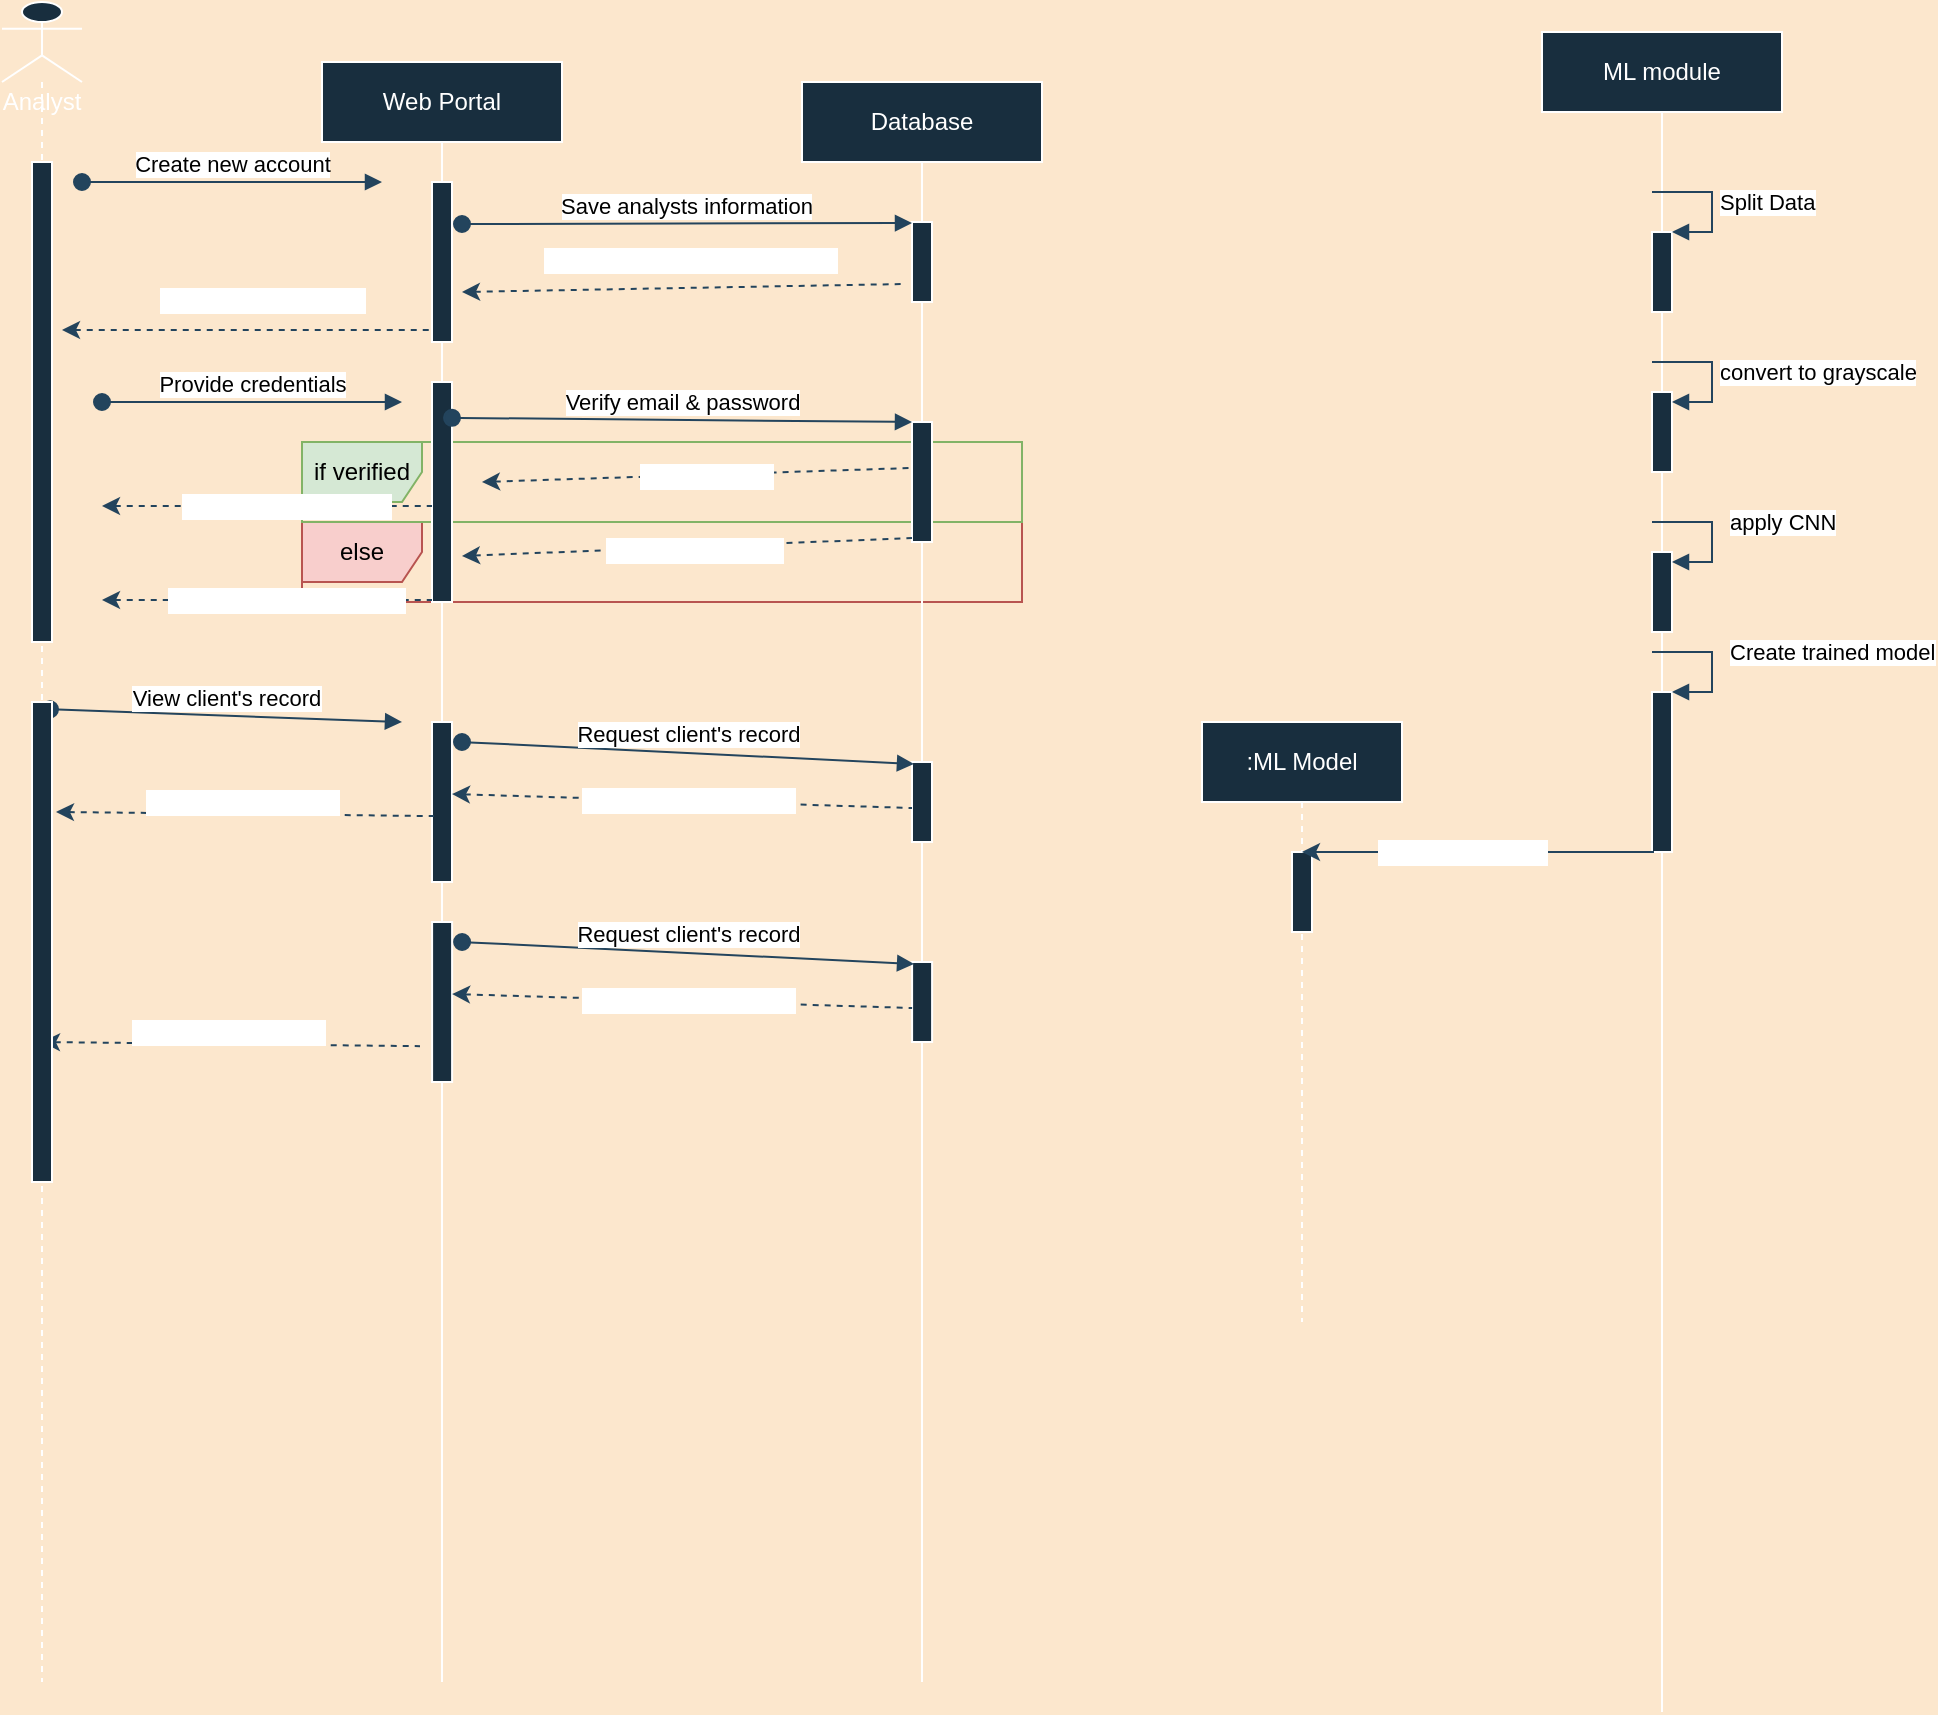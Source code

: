 <mxfile version="16.0.0" type="github">
  <diagram id="rJHmTFbt23OQRNdXKMWi" name="Page-1">
    <mxGraphModel dx="1102" dy="614" grid="1" gridSize="10" guides="1" tooltips="1" connect="1" arrows="1" fold="1" page="1" pageScale="1" pageWidth="850" pageHeight="1100" background="#FCE7CD" math="0" shadow="0">
      <root>
        <mxCell id="0" />
        <mxCell id="1" parent="0" />
        <mxCell id="On6_evThupUvLIn3l62g-30" value="else" style="shape=umlFrame;whiteSpace=wrap;html=1;rounded=0;sketch=0;strokeColor=#b85450;fillColor=#f8cecc;" vertex="1" parent="1">
          <mxGeometry x="190" y="340" width="360" height="40" as="geometry" />
        </mxCell>
        <mxCell id="On6_evThupUvLIn3l62g-29" value="if verified" style="shape=umlFrame;whiteSpace=wrap;html=1;rounded=0;sketch=0;strokeColor=#82b366;fillColor=#d5e8d4;" vertex="1" parent="1">
          <mxGeometry x="190" y="300" width="360" height="40" as="geometry" />
        </mxCell>
        <mxCell id="On6_evThupUvLIn3l62g-2" value="Web Portal" style="shape=umlLifeline;perimeter=lifelinePerimeter;whiteSpace=wrap;html=1;container=1;collapsible=0;recursiveResize=0;outlineConnect=0;lifelineDashed=0;fillColor=#182E3E;strokeColor=#FFFFFF;fontColor=#FFFFFF;" vertex="1" parent="1">
          <mxGeometry x="200" y="110" width="120" height="810" as="geometry" />
        </mxCell>
        <mxCell id="On6_evThupUvLIn3l62g-10" value="" style="html=1;points=[];perimeter=orthogonalPerimeter;rounded=0;sketch=0;fontColor=#FFFFFF;strokeColor=#FFFFFF;fillColor=#182E3E;" vertex="1" parent="On6_evThupUvLIn3l62g-2">
          <mxGeometry x="55" y="60" width="10" height="80" as="geometry" />
        </mxCell>
        <mxCell id="On6_evThupUvLIn3l62g-21" value="" style="html=1;points=[];perimeter=orthogonalPerimeter;rounded=0;sketch=0;fontColor=#FFFFFF;strokeColor=#FFFFFF;fillColor=#182E3E;" vertex="1" parent="On6_evThupUvLIn3l62g-2">
          <mxGeometry x="55" y="160" width="10" height="110" as="geometry" />
        </mxCell>
        <mxCell id="On6_evThupUvLIn3l62g-40" value="" style="html=1;points=[];perimeter=orthogonalPerimeter;rounded=0;sketch=0;fontColor=#FFFFFF;strokeColor=#FFFFFF;fillColor=#182E3E;" vertex="1" parent="On6_evThupUvLIn3l62g-2">
          <mxGeometry x="55" y="330" width="10" height="80" as="geometry" />
        </mxCell>
        <mxCell id="On6_evThupUvLIn3l62g-41" value="View client&#39;s record" style="html=1;verticalAlign=bottom;startArrow=oval;startFill=1;endArrow=block;startSize=8;rounded=1;sketch=0;strokeColor=#23445D;curved=0;exitX=0.6;exitY=0.421;exitDx=0;exitDy=0;exitPerimeter=0;" edge="1" parent="On6_evThupUvLIn3l62g-2" source="On6_evThupUvLIn3l62g-3">
          <mxGeometry width="60" relative="1" as="geometry">
            <mxPoint x="-110" y="330" as="sourcePoint" />
            <mxPoint x="40" y="330" as="targetPoint" />
          </mxGeometry>
        </mxCell>
        <mxCell id="On6_evThupUvLIn3l62g-78" value="" style="html=1;points=[];perimeter=orthogonalPerimeter;rounded=0;sketch=0;fontColor=#FFFFFF;strokeColor=#FFFFFF;fillColor=#182E3E;" vertex="1" parent="On6_evThupUvLIn3l62g-2">
          <mxGeometry x="55.05" y="430" width="10" height="80" as="geometry" />
        </mxCell>
        <mxCell id="On6_evThupUvLIn3l62g-87" value="" style="endArrow=none;dashed=1;html=1;rounded=1;sketch=0;strokeColor=#23445D;curved=0;startArrow=classic;startFill=1;entryX=0.1;entryY=0.588;entryDx=0;entryDy=0;entryPerimeter=0;exitX=1.2;exitY=0.229;exitDx=0;exitDy=0;exitPerimeter=0;" edge="1" parent="On6_evThupUvLIn3l62g-2">
          <mxGeometry width="50" height="50" relative="1" as="geometry">
            <mxPoint x="-140" y="490" as="sourcePoint" />
            <mxPoint x="49" y="492.08" as="targetPoint" />
          </mxGeometry>
        </mxCell>
        <mxCell id="On6_evThupUvLIn3l62g-88" value="Display clients table" style="edgeLabel;html=1;align=center;verticalAlign=middle;resizable=0;points=[];fontColor=#FFFFFF;" vertex="1" connectable="0" parent="On6_evThupUvLIn3l62g-87">
          <mxGeometry x="-0.204" y="-4" relative="1" as="geometry">
            <mxPoint x="18" y="-10" as="offset" />
          </mxGeometry>
        </mxCell>
        <mxCell id="On6_evThupUvLIn3l62g-3" value="Analyst" style="shape=umlLifeline;participant=umlActor;perimeter=lifelinePerimeter;whiteSpace=wrap;html=1;container=1;collapsible=0;recursiveResize=0;verticalAlign=top;spacingTop=36;outlineConnect=0;rounded=0;sketch=0;fontColor=#FFFFFF;strokeColor=#FFFFFF;fillColor=#182E3E;" vertex="1" parent="1">
          <mxGeometry x="40" y="80" width="40" height="840" as="geometry" />
        </mxCell>
        <mxCell id="On6_evThupUvLIn3l62g-6" value="" style="html=1;points=[];perimeter=orthogonalPerimeter;rounded=0;sketch=0;fontColor=#FFFFFF;strokeColor=#FFFFFF;fillColor=#182E3E;" vertex="1" parent="On6_evThupUvLIn3l62g-3">
          <mxGeometry x="15" y="80" width="10" height="240" as="geometry" />
        </mxCell>
        <mxCell id="On6_evThupUvLIn3l62g-39" value="" style="html=1;points=[];perimeter=orthogonalPerimeter;rounded=0;sketch=0;fontColor=#FFFFFF;strokeColor=#FFFFFF;fillColor=#182E3E;" vertex="1" parent="On6_evThupUvLIn3l62g-3">
          <mxGeometry x="15" y="350" width="10" height="240" as="geometry" />
        </mxCell>
        <mxCell id="On6_evThupUvLIn3l62g-4" value="ML module" style="shape=umlLifeline;perimeter=lifelinePerimeter;whiteSpace=wrap;html=1;container=1;collapsible=0;recursiveResize=0;outlineConnect=0;lifelineDashed=0;fillColor=#182E3E;strokeColor=#FFFFFF;fontColor=#FFFFFF;" vertex="1" parent="1">
          <mxGeometry x="810" y="95" width="120" height="840" as="geometry" />
        </mxCell>
        <mxCell id="On6_evThupUvLIn3l62g-47" value="" style="html=1;points=[];perimeter=orthogonalPerimeter;rounded=0;sketch=0;fontColor=#FFFFFF;strokeColor=#FFFFFF;fillColor=#182E3E;" vertex="1" parent="On6_evThupUvLIn3l62g-4">
          <mxGeometry x="55" y="100" width="10" height="40" as="geometry" />
        </mxCell>
        <mxCell id="On6_evThupUvLIn3l62g-49" value="" style="html=1;points=[];perimeter=orthogonalPerimeter;rounded=0;sketch=0;fontColor=#FFFFFF;strokeColor=#FFFFFF;fillColor=#182E3E;" vertex="1" parent="On6_evThupUvLIn3l62g-4">
          <mxGeometry x="55" y="180" width="10" height="40" as="geometry" />
        </mxCell>
        <mxCell id="On6_evThupUvLIn3l62g-52" value="" style="html=1;points=[];perimeter=orthogonalPerimeter;rounded=0;sketch=0;fontColor=#FFFFFF;strokeColor=#FFFFFF;fillColor=#182E3E;" vertex="1" parent="On6_evThupUvLIn3l62g-4">
          <mxGeometry x="55" y="260" width="10" height="40" as="geometry" />
        </mxCell>
        <mxCell id="On6_evThupUvLIn3l62g-55" value="" style="html=1;points=[];perimeter=orthogonalPerimeter;rounded=0;sketch=0;fontColor=#FFFFFF;strokeColor=#FFFFFF;fillColor=#182E3E;" vertex="1" parent="On6_evThupUvLIn3l62g-4">
          <mxGeometry x="55" y="330" width="10" height="80" as="geometry" />
        </mxCell>
        <mxCell id="On6_evThupUvLIn3l62g-57" value="Create trained model" style="edgeStyle=orthogonalEdgeStyle;html=1;align=left;spacingLeft=2;endArrow=block;rounded=0;entryX=1;entryY=0;sketch=0;strokeColor=#23445D;elbow=vertical;" edge="1" parent="On6_evThupUvLIn3l62g-4">
          <mxGeometry x="-0.143" y="5" relative="1" as="geometry">
            <mxPoint x="55" y="310" as="sourcePoint" />
            <Array as="points">
              <mxPoint x="85" y="310" />
              <mxPoint x="85" y="330" />
            </Array>
            <mxPoint x="65" y="330" as="targetPoint" />
            <mxPoint as="offset" />
          </mxGeometry>
        </mxCell>
        <mxCell id="On6_evThupUvLIn3l62g-54" value="apply CNN" style="edgeStyle=orthogonalEdgeStyle;html=1;align=left;spacingLeft=2;endArrow=block;rounded=0;entryX=1;entryY=0;sketch=0;strokeColor=#23445D;elbow=vertical;" edge="1" parent="On6_evThupUvLIn3l62g-4">
          <mxGeometry x="-0.143" y="5" relative="1" as="geometry">
            <mxPoint x="55" y="245" as="sourcePoint" />
            <Array as="points">
              <mxPoint x="85" y="245" />
              <mxPoint x="85" y="265" />
            </Array>
            <mxPoint x="65" y="265" as="targetPoint" />
            <mxPoint as="offset" />
          </mxGeometry>
        </mxCell>
        <mxCell id="On6_evThupUvLIn3l62g-59" value="Split Data" style="edgeStyle=orthogonalEdgeStyle;html=1;align=left;spacingLeft=2;endArrow=block;rounded=0;entryX=1;entryY=0;sketch=0;strokeColor=#23445D;elbow=vertical;" edge="1" parent="On6_evThupUvLIn3l62g-4">
          <mxGeometry relative="1" as="geometry">
            <mxPoint x="55" y="80" as="sourcePoint" />
            <Array as="points">
              <mxPoint x="85" y="80" />
            </Array>
            <mxPoint x="65" y="100" as="targetPoint" />
          </mxGeometry>
        </mxCell>
        <mxCell id="On6_evThupUvLIn3l62g-5" value="Database" style="shape=umlLifeline;perimeter=lifelinePerimeter;whiteSpace=wrap;html=1;container=1;collapsible=0;recursiveResize=0;outlineConnect=0;lifelineDashed=0;fillColor=#182E3E;strokeColor=#FFFFFF;fontColor=#FFFFFF;" vertex="1" parent="1">
          <mxGeometry x="440" y="120" width="120" height="800" as="geometry" />
        </mxCell>
        <mxCell id="On6_evThupUvLIn3l62g-11" value="" style="html=1;points=[];perimeter=orthogonalPerimeter;rounded=0;sketch=0;fontColor=#FFFFFF;strokeColor=#FFFFFF;fillColor=#182E3E;" vertex="1" parent="On6_evThupUvLIn3l62g-5">
          <mxGeometry x="55" y="70" width="10" height="40" as="geometry" />
        </mxCell>
        <mxCell id="On6_evThupUvLIn3l62g-23" value="" style="html=1;points=[];perimeter=orthogonalPerimeter;rounded=0;sketch=0;fontColor=#FFFFFF;strokeColor=#FFFFFF;fillColor=#182E3E;" vertex="1" parent="On6_evThupUvLIn3l62g-5">
          <mxGeometry x="55" y="170" width="10" height="60" as="geometry" />
        </mxCell>
        <mxCell id="On6_evThupUvLIn3l62g-25" value="" style="endArrow=none;dashed=1;html=1;rounded=1;sketch=0;strokeColor=#23445D;curved=0;startArrow=classic;startFill=1;entryX=0;entryY=0.383;entryDx=0;entryDy=0;entryPerimeter=0;" edge="1" parent="On6_evThupUvLIn3l62g-5" target="On6_evThupUvLIn3l62g-23">
          <mxGeometry width="50" height="50" relative="1" as="geometry">
            <mxPoint x="-160" y="200" as="sourcePoint" />
            <mxPoint x="25" y="199.5" as="targetPoint" />
          </mxGeometry>
        </mxCell>
        <mxCell id="On6_evThupUvLIn3l62g-26" value="authenticated" style="edgeLabel;html=1;align=center;verticalAlign=middle;resizable=0;points=[];fontColor=#FFFFFF;" vertex="1" connectable="0" parent="On6_evThupUvLIn3l62g-25">
          <mxGeometry x="-0.204" y="-4" relative="1" as="geometry">
            <mxPoint x="26" y="-4" as="offset" />
          </mxGeometry>
        </mxCell>
        <mxCell id="On6_evThupUvLIn3l62g-72" value="" style="html=1;points=[];perimeter=orthogonalPerimeter;rounded=0;sketch=0;fontColor=#FFFFFF;strokeColor=#FFFFFF;fillColor=#182E3E;" vertex="1" parent="On6_evThupUvLIn3l62g-5">
          <mxGeometry x="55" y="340" width="10" height="40" as="geometry" />
        </mxCell>
        <mxCell id="On6_evThupUvLIn3l62g-79" value="" style="html=1;points=[];perimeter=orthogonalPerimeter;rounded=0;sketch=0;fontColor=#FFFFFF;strokeColor=#FFFFFF;fillColor=#182E3E;" vertex="1" parent="On6_evThupUvLIn3l62g-5">
          <mxGeometry x="55.05" y="440" width="10" height="40" as="geometry" />
        </mxCell>
        <mxCell id="On6_evThupUvLIn3l62g-7" value="Create new account" style="html=1;verticalAlign=bottom;startArrow=oval;startFill=1;endArrow=block;startSize=8;rounded=1;sketch=0;strokeColor=#23445D;curved=0;" edge="1" parent="1">
          <mxGeometry width="60" relative="1" as="geometry">
            <mxPoint x="80" y="170" as="sourcePoint" />
            <mxPoint x="230" y="170" as="targetPoint" />
          </mxGeometry>
        </mxCell>
        <mxCell id="On6_evThupUvLIn3l62g-9" value="Save analysts information" style="html=1;verticalAlign=bottom;startArrow=oval;startFill=1;endArrow=block;startSize=8;rounded=1;sketch=0;strokeColor=#23445D;curved=0;entryX=0;entryY=0.013;entryDx=0;entryDy=0;entryPerimeter=0;" edge="1" parent="1" target="On6_evThupUvLIn3l62g-11">
          <mxGeometry width="60" relative="1" as="geometry">
            <mxPoint x="270" y="191" as="sourcePoint" />
            <mxPoint x="469.5" y="190" as="targetPoint" />
          </mxGeometry>
        </mxCell>
        <mxCell id="On6_evThupUvLIn3l62g-16" value="" style="endArrow=none;dashed=1;html=1;rounded=1;sketch=0;strokeColor=#23445D;curved=0;startArrow=classic;startFill=1;entryX=-0.4;entryY=0.775;entryDx=0;entryDy=0;entryPerimeter=0;" edge="1" parent="1" target="On6_evThupUvLIn3l62g-11">
          <mxGeometry width="50" height="50" relative="1" as="geometry">
            <mxPoint x="270" y="225" as="sourcePoint" />
            <mxPoint x="430" y="260" as="targetPoint" />
          </mxGeometry>
        </mxCell>
        <mxCell id="On6_evThupUvLIn3l62g-17" value="Data saved success message" style="edgeLabel;html=1;align=center;verticalAlign=middle;resizable=0;points=[];fontColor=#FFFFFF;" vertex="1" connectable="0" parent="On6_evThupUvLIn3l62g-16">
          <mxGeometry x="-0.204" y="-4" relative="1" as="geometry">
            <mxPoint x="26" y="-19" as="offset" />
          </mxGeometry>
        </mxCell>
        <mxCell id="On6_evThupUvLIn3l62g-18" value="" style="endArrow=none;dashed=1;html=1;rounded=1;sketch=0;strokeColor=#23445D;curved=0;startArrow=classic;startFill=1;entryX=0;entryY=0.925;entryDx=0;entryDy=0;entryPerimeter=0;" edge="1" parent="1" target="On6_evThupUvLIn3l62g-10">
          <mxGeometry width="50" height="50" relative="1" as="geometry">
            <mxPoint x="70" y="244" as="sourcePoint" />
            <mxPoint x="305" y="274.54" as="targetPoint" />
          </mxGeometry>
        </mxCell>
        <mxCell id="On6_evThupUvLIn3l62g-19" value="redirect to login page" style="edgeLabel;html=1;align=center;verticalAlign=middle;resizable=0;points=[];fontColor=#FFFFFF;" vertex="1" connectable="0" parent="On6_evThupUvLIn3l62g-18">
          <mxGeometry x="-0.204" y="-4" relative="1" as="geometry">
            <mxPoint x="26" y="-19" as="offset" />
          </mxGeometry>
        </mxCell>
        <mxCell id="On6_evThupUvLIn3l62g-22" value="Provide credentials" style="html=1;verticalAlign=bottom;startArrow=oval;startFill=1;endArrow=block;startSize=8;rounded=1;sketch=0;strokeColor=#23445D;curved=0;" edge="1" parent="1">
          <mxGeometry width="60" relative="1" as="geometry">
            <mxPoint x="90" y="280" as="sourcePoint" />
            <mxPoint x="240" y="280" as="targetPoint" />
          </mxGeometry>
        </mxCell>
        <mxCell id="On6_evThupUvLIn3l62g-24" value="Verify email &amp;amp; password" style="html=1;verticalAlign=bottom;startArrow=oval;startFill=1;endArrow=block;startSize=8;rounded=1;sketch=0;strokeColor=#23445D;curved=0;exitX=1;exitY=0.163;exitDx=0;exitDy=0;exitPerimeter=0;entryX=0;entryY=0;entryDx=0;entryDy=0;entryPerimeter=0;" edge="1" parent="1" source="On6_evThupUvLIn3l62g-21" target="On6_evThupUvLIn3l62g-23">
          <mxGeometry width="60" relative="1" as="geometry">
            <mxPoint x="280" y="300" as="sourcePoint" />
            <mxPoint x="430" y="300" as="targetPoint" />
          </mxGeometry>
        </mxCell>
        <mxCell id="On6_evThupUvLIn3l62g-32" value="" style="endArrow=none;dashed=1;html=1;rounded=1;sketch=0;strokeColor=#23445D;curved=0;startArrow=classic;startFill=1;entryX=0;entryY=0.967;entryDx=0;entryDy=0;entryPerimeter=0;" edge="1" parent="1" target="On6_evThupUvLIn3l62g-23">
          <mxGeometry width="50" height="50" relative="1" as="geometry">
            <mxPoint x="270" y="357" as="sourcePoint" />
            <mxPoint x="480" y="350" as="targetPoint" />
          </mxGeometry>
        </mxCell>
        <mxCell id="On6_evThupUvLIn3l62g-33" value="unauthorized user" style="edgeLabel;html=1;align=center;verticalAlign=middle;resizable=0;points=[];fontColor=#FFFFFF;" vertex="1" connectable="0" parent="On6_evThupUvLIn3l62g-32">
          <mxGeometry x="-0.204" y="-4" relative="1" as="geometry">
            <mxPoint x="26" y="-4" as="offset" />
          </mxGeometry>
        </mxCell>
        <mxCell id="On6_evThupUvLIn3l62g-34" value="" style="endArrow=none;dashed=1;html=1;rounded=1;sketch=0;strokeColor=#23445D;curved=0;startArrow=classic;startFill=1;entryX=0;entryY=0.564;entryDx=0;entryDy=0;entryPerimeter=0;" edge="1" parent="1" target="On6_evThupUvLIn3l62g-21">
          <mxGeometry width="50" height="50" relative="1" as="geometry">
            <mxPoint x="90" y="332" as="sourcePoint" />
            <mxPoint x="945" y="442.98" as="targetPoint" />
          </mxGeometry>
        </mxCell>
        <mxCell id="On6_evThupUvLIn3l62g-35" value="redirect to Dashboard" style="edgeLabel;html=1;align=center;verticalAlign=middle;resizable=0;points=[];fontColor=#FFFFFF;" vertex="1" connectable="0" parent="On6_evThupUvLIn3l62g-34">
          <mxGeometry x="-0.204" y="-4" relative="1" as="geometry">
            <mxPoint x="26" y="-4" as="offset" />
          </mxGeometry>
        </mxCell>
        <mxCell id="On6_evThupUvLIn3l62g-36" value="" style="endArrow=none;dashed=1;html=1;rounded=1;sketch=0;strokeColor=#23445D;curved=0;startArrow=classic;startFill=1;entryX=0;entryY=0.991;entryDx=0;entryDy=0;entryPerimeter=0;" edge="1" parent="1" target="On6_evThupUvLIn3l62g-21">
          <mxGeometry width="50" height="50" relative="1" as="geometry">
            <mxPoint x="90" y="379" as="sourcePoint" />
            <mxPoint x="265" y="342.04" as="targetPoint" />
          </mxGeometry>
        </mxCell>
        <mxCell id="On6_evThupUvLIn3l62g-37" value="Provide correct info msg" style="edgeLabel;html=1;align=center;verticalAlign=middle;resizable=0;points=[];fontColor=#FFFFFF;" vertex="1" connectable="0" parent="On6_evThupUvLIn3l62g-36">
          <mxGeometry x="-0.204" y="-4" relative="1" as="geometry">
            <mxPoint x="26" y="-4" as="offset" />
          </mxGeometry>
        </mxCell>
        <mxCell id="On6_evThupUvLIn3l62g-51" value="convert to grayscale" style="edgeStyle=orthogonalEdgeStyle;html=1;align=left;spacingLeft=2;endArrow=block;rounded=0;entryX=1;entryY=0;sketch=0;strokeColor=#23445D;elbow=vertical;" edge="1" parent="1">
          <mxGeometry relative="1" as="geometry">
            <mxPoint x="865" y="260" as="sourcePoint" />
            <Array as="points">
              <mxPoint x="895" y="260" />
            </Array>
            <mxPoint x="875" y="280" as="targetPoint" />
          </mxGeometry>
        </mxCell>
        <mxCell id="On6_evThupUvLIn3l62g-68" value=":ML Model" style="shape=umlLifeline;perimeter=lifelinePerimeter;whiteSpace=wrap;html=1;container=1;collapsible=0;recursiveResize=0;outlineConnect=0;rounded=0;sketch=0;fontColor=#FFFFFF;strokeColor=#FFFFFF;fillColor=#182E3E;" vertex="1" parent="1">
          <mxGeometry x="640" y="440" width="100" height="300" as="geometry" />
        </mxCell>
        <mxCell id="On6_evThupUvLIn3l62g-69" value="" style="html=1;points=[];perimeter=orthogonalPerimeter;rounded=0;sketch=0;fontColor=#FFFFFF;strokeColor=#FFFFFF;fillColor=#182E3E;" vertex="1" parent="On6_evThupUvLIn3l62g-68">
          <mxGeometry x="45" y="65" width="10" height="40" as="geometry" />
        </mxCell>
        <mxCell id="On6_evThupUvLIn3l62g-70" value="" style="endArrow=none;html=1;rounded=1;sketch=0;strokeColor=#23445D;elbow=vertical;startArrow=classic;startFill=1;entryX=0.1;entryY=1;entryDx=0;entryDy=0;entryPerimeter=0;" edge="1" parent="1" source="On6_evThupUvLIn3l62g-68" target="On6_evThupUvLIn3l62g-55">
          <mxGeometry width="50" height="50" relative="1" as="geometry">
            <mxPoint x="750" y="510" as="sourcePoint" />
            <mxPoint x="800" y="510" as="targetPoint" />
          </mxGeometry>
        </mxCell>
        <mxCell id="On6_evThupUvLIn3l62g-71" value="Generated model" style="edgeLabel;html=1;align=center;verticalAlign=middle;resizable=0;points=[];fontColor=#FFFFFF;" vertex="1" connectable="0" parent="On6_evThupUvLIn3l62g-70">
          <mxGeometry x="0.241" y="-1" relative="1" as="geometry">
            <mxPoint x="-29" y="-1" as="offset" />
          </mxGeometry>
        </mxCell>
        <mxCell id="On6_evThupUvLIn3l62g-73" value="Request client&#39;s record" style="html=1;verticalAlign=bottom;startArrow=oval;startFill=1;endArrow=block;startSize=8;rounded=1;sketch=0;strokeColor=#23445D;curved=0;entryX=0.1;entryY=0.025;entryDx=0;entryDy=0;entryPerimeter=0;" edge="1" parent="1" target="On6_evThupUvLIn3l62g-72">
          <mxGeometry width="60" relative="1" as="geometry">
            <mxPoint x="270" y="450" as="sourcePoint" />
            <mxPoint x="446" y="466.36" as="targetPoint" />
          </mxGeometry>
        </mxCell>
        <mxCell id="On6_evThupUvLIn3l62g-74" value="" style="endArrow=none;dashed=1;html=1;rounded=1;sketch=0;strokeColor=#23445D;curved=0;startArrow=classic;startFill=1;entryX=0;entryY=0.575;entryDx=0;entryDy=0;entryPerimeter=0;exitX=1;exitY=0.45;exitDx=0;exitDy=0;exitPerimeter=0;" edge="1" parent="1" source="On6_evThupUvLIn3l62g-40" target="On6_evThupUvLIn3l62g-72">
          <mxGeometry width="50" height="50" relative="1" as="geometry">
            <mxPoint x="310" y="490" as="sourcePoint" />
            <mxPoint x="475" y="490.01" as="targetPoint" />
          </mxGeometry>
        </mxCell>
        <mxCell id="On6_evThupUvLIn3l62g-75" value="Clients list with record" style="edgeLabel;html=1;align=center;verticalAlign=middle;resizable=0;points=[];fontColor=#FFFFFF;" vertex="1" connectable="0" parent="On6_evThupUvLIn3l62g-74">
          <mxGeometry x="-0.204" y="-4" relative="1" as="geometry">
            <mxPoint x="26" y="-4" as="offset" />
          </mxGeometry>
        </mxCell>
        <mxCell id="On6_evThupUvLIn3l62g-76" value="" style="endArrow=none;dashed=1;html=1;rounded=1;sketch=0;strokeColor=#23445D;curved=0;startArrow=classic;startFill=1;entryX=0.1;entryY=0.588;entryDx=0;entryDy=0;entryPerimeter=0;exitX=1.2;exitY=0.229;exitDx=0;exitDy=0;exitPerimeter=0;" edge="1" parent="1" source="On6_evThupUvLIn3l62g-39" target="On6_evThupUvLIn3l62g-40">
          <mxGeometry width="50" height="50" relative="1" as="geometry">
            <mxPoint x="70" y="510" as="sourcePoint" />
            <mxPoint x="300" y="517" as="targetPoint" />
          </mxGeometry>
        </mxCell>
        <mxCell id="On6_evThupUvLIn3l62g-77" value="Display clients table" style="edgeLabel;html=1;align=center;verticalAlign=middle;resizable=0;points=[];fontColor=#FFFFFF;" vertex="1" connectable="0" parent="On6_evThupUvLIn3l62g-76">
          <mxGeometry x="-0.204" y="-4" relative="1" as="geometry">
            <mxPoint x="18" y="-10" as="offset" />
          </mxGeometry>
        </mxCell>
        <mxCell id="On6_evThupUvLIn3l62g-80" value="Request client&#39;s record" style="html=1;verticalAlign=bottom;startArrow=oval;startFill=1;endArrow=block;startSize=8;rounded=1;sketch=0;strokeColor=#23445D;curved=0;entryX=0.1;entryY=0.025;entryDx=0;entryDy=0;entryPerimeter=0;" edge="1" target="On6_evThupUvLIn3l62g-79" parent="1">
          <mxGeometry width="60" relative="1" as="geometry">
            <mxPoint x="270.05" y="550" as="sourcePoint" />
            <mxPoint x="446.05" y="566.36" as="targetPoint" />
          </mxGeometry>
        </mxCell>
        <mxCell id="On6_evThupUvLIn3l62g-81" value="" style="endArrow=none;dashed=1;html=1;rounded=1;sketch=0;strokeColor=#23445D;curved=0;startArrow=classic;startFill=1;entryX=0;entryY=0.575;entryDx=0;entryDy=0;entryPerimeter=0;exitX=1;exitY=0.45;exitDx=0;exitDy=0;exitPerimeter=0;" edge="1" source="On6_evThupUvLIn3l62g-78" target="On6_evThupUvLIn3l62g-79" parent="1">
          <mxGeometry width="50" height="50" relative="1" as="geometry">
            <mxPoint x="310.05" y="590" as="sourcePoint" />
            <mxPoint x="475.05" y="590.01" as="targetPoint" />
          </mxGeometry>
        </mxCell>
        <mxCell id="On6_evThupUvLIn3l62g-82" value="Clients list with record" style="edgeLabel;html=1;align=center;verticalAlign=middle;resizable=0;points=[];fontColor=#FFFFFF;" vertex="1" connectable="0" parent="On6_evThupUvLIn3l62g-81">
          <mxGeometry x="-0.204" y="-4" relative="1" as="geometry">
            <mxPoint x="26" y="-4" as="offset" />
          </mxGeometry>
        </mxCell>
      </root>
    </mxGraphModel>
  </diagram>
</mxfile>
